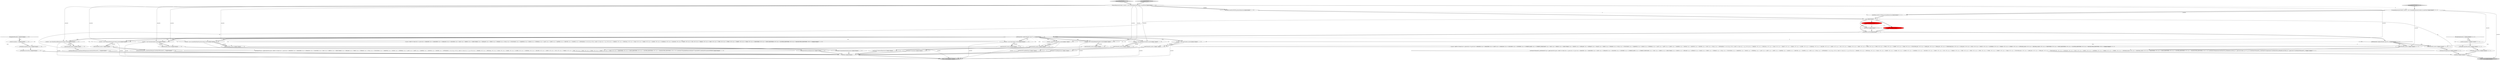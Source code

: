digraph {
5 [style = filled, label = "_localctx = new ConstantDefaultContext(_localctx)@@@31@@@['1', '1', '0']", fillcolor = white, shape = ellipse image = "AAA0AAABBB1BBB"];
8 [style = filled, label = "{setState(588)match(T__0)setState(589)expression()setState(590)match(T__1)}@@@82@@@['1', '1', '0']", fillcolor = white, shape = ellipse image = "AAA0AAABBB1BBB"];
28 [style = filled, label = "{exitRule()}@@@98@@@['1', '1', '0']", fillcolor = white, shape = ellipse image = "AAA0AAABBB1BBB"];
40 [style = filled, label = "{setState(579)_la = _input.LA(1)if ((((_la) & ~0x3f) == 0 && ((1L << _la) & ((1L << ANALYZE) | (1L << ANALYZED) | (1L << CATALOGS) | (1L << COLUMNS) | (1L << DAY) | (1L << DEBUG) | (1L << EXECUTABLE) | (1L << EXPLAIN) | (1L << FIRST) | (1L << FORMAT) | (1L << FULL) | (1L << FUNCTIONS) | (1L << GRAPHVIZ) | (1L << HOUR) | (1L << INTERVAL) | (1L << LAST) | (1L << LIMIT) | (1L << MAPPED) | (1L << MINUTE) | (1L << MONTH) | (1L << OPTIMIZED))) != 0) || ((((_la - 67)) & ~0x3f) == 0 && ((1L << (_la - 67)) & ((1L << (PARSED - 67)) | (1L << (PHYSICAL - 67)) | (1L << (PLAN - 67)) | (1L << (RLIKE - 67)) | (1L << (QUERY - 67)) | (1L << (SCHEMAS - 67)) | (1L << (SECOND - 67)) | (1L << (SHOW - 67)) | (1L << (SYS - 67)) | (1L << (TABLES - 67)) | (1L << (TEXT - 67)) | (1L << (TYPE - 67)) | (1L << (TYPES - 67)) | (1L << (VERIFY - 67)) | (1L << (YEAR - 67)) | (1L << (IDENTIFIER - 67)) | (1L << (DIGIT_IDENTIFIER - 67)) | (1L << (QUOTED_IDENTIFIER - 67)) | (1L << (BACKQUOTED_IDENTIFIER - 67)))) != 0)) {{setState(576)qualifiedName()setState(577)match(DOT)}}setState(581)match(ASTERISK)}@@@40@@@['1', '1', '0']", fillcolor = white, shape = ellipse image = "AAA0AAABBB1BBB"];
24 [style = filled, label = "{setState(587)qualifiedName()}@@@75@@@['1', '1', '0']", fillcolor = white, shape = ellipse image = "AAA0AAABBB1BBB"];
22 [style = filled, label = "return _localctx@@@101@@@['1', '1', '0']", fillcolor = lightgray, shape = ellipse image = "AAA0AAABBB1BBB"];
44 [style = filled, label = "{exitRule()}@@@55@@@['0', '0', '1']", fillcolor = white, shape = ellipse image = "AAA0AAABBB3BBB"];
9 [style = filled, label = "_localctx = new StarContext(_localctx)@@@38@@@['1', '1', '0']", fillcolor = white, shape = ellipse image = "AAA0AAABBB1BBB"];
46 [style = filled, label = "groupingExpressions['0', '0', '1']", fillcolor = lightgray, shape = diamond image = "AAA0AAABBB3BBB"];
14 [style = filled, label = "int _la@@@5@@@['1', '1', '1']", fillcolor = white, shape = ellipse image = "AAA0AAABBB1BBB"];
51 [style = filled, label = "return _localctx@@@58@@@['0', '0', '1']", fillcolor = lightgray, shape = ellipse image = "AAA0AAABBB3BBB"];
1 [style = filled, label = "PrimaryExpressionContext _localctx = new PrimaryExpressionContext(_ctx,getState())@@@3@@@['1', '1', '0']", fillcolor = white, shape = ellipse image = "AAA0AAABBB1BBB"];
35 [style = filled, label = "_localctx.exception = re@@@94@@@['1', '1', '0']", fillcolor = white, shape = ellipse image = "AAA0AAABBB1BBB"];
47 [style = filled, label = "GroupingExpressionsContext _localctx = new GroupingExpressionsContext(_ctx,getState())@@@3@@@['0', '0', '1']", fillcolor = white, shape = ellipse image = "AAA0AAABBB3BBB"];
30 [style = filled, label = "enterOuterAlt(_localctx,9)@@@81@@@['1', '1', '0']", fillcolor = white, shape = ellipse image = "AAA0AAABBB1BBB"];
6 [style = filled, label = "enterOuterAlt(_localctx,1)@@@11@@@['1', '1', '0']", fillcolor = white, shape = ellipse image = "AAA0AAABBB1BBB"];
17 [style = filled, label = "_localctx = new ParenthesizedExpressionContext(_localctx)@@@80@@@['1', '1', '0']", fillcolor = white, shape = ellipse image = "AAA0AAABBB1BBB"];
29 [style = filled, label = "enterOuterAlt(_localctx,6)@@@56@@@['1', '1', '0']", fillcolor = white, shape = ellipse image = "AAA0AAABBB1BBB"];
58 [style = filled, label = "enterOuterAlt(_localctx,1)@@@10@@@['0', '0', '1']", fillcolor = white, shape = ellipse image = "AAA0AAABBB3BBB"];
0 [style = filled, label = "enterOuterAlt(_localctx,4)@@@32@@@['1', '1', '0']", fillcolor = white, shape = ellipse image = "AAA0AAABBB1BBB"];
37 [style = filled, label = "RecognitionException re@@@93@@@['1', '1', '0']", fillcolor = white, shape = diamond image = "AAA0AAABBB1BBB"];
42 [style = filled, label = "primaryExpression['0', '1', '0']", fillcolor = lightgray, shape = diamond image = "AAA0AAABBB2BBB"];
20 [style = filled, label = "enterOuterAlt(_localctx,5)@@@39@@@['1', '1', '0']", fillcolor = white, shape = ellipse image = "AAA0AAABBB1BBB"];
15 [style = filled, label = "_localctx = new CurrentDateTimeFunctionContext(_localctx)@@@24@@@['1', '1', '0']", fillcolor = white, shape = ellipse image = "AAA0AAABBB1BBB"];
4 [style = filled, label = "{setState(575)constant()}@@@33@@@['1', '1', '0']", fillcolor = white, shape = ellipse image = "AAA0AAABBB1BBB"];
54 [style = filled, label = "_errHandler.recover(this,re)@@@53@@@['0', '0', '1']", fillcolor = white, shape = ellipse image = "AAA0AAABBB3BBB"];
19 [style = filled, label = "_localctx = new ExtractContext(_localctx)@@@17@@@['1', '1', '0']", fillcolor = white, shape = ellipse image = "AAA0AAABBB1BBB"];
27 [style = filled, label = "getInterpreter().adaptivePredict(_input,79,_ctx)@@@9@@@['1', '1', '0']", fillcolor = white, shape = diamond image = "AAA0AAABBB1BBB"];
39 [style = filled, label = "_localctx = new CastContext(_localctx)@@@10@@@['1', '1', '0']", fillcolor = white, shape = ellipse image = "AAA0AAABBB1BBB"];
50 [style = filled, label = "{setState(330)expression()}@@@43@@@['0', '0', '1']", fillcolor = white, shape = ellipse image = "AAA0AAABBB3BBB"];
21 [style = filled, label = "_errHandler.reportError(this,re)@@@95@@@['1', '1', '0']", fillcolor = white, shape = ellipse image = "AAA0AAABBB1BBB"];
3 [style = filled, label = "_errHandler.sync(this)@@@8@@@['1', '1', '1']", fillcolor = white, shape = ellipse image = "AAA0AAABBB1BBB"];
10 [style = filled, label = "enterOuterAlt(_localctx,2)@@@18@@@['1', '1', '0']", fillcolor = white, shape = ellipse image = "AAA0AAABBB1BBB"];
49 [style = filled, label = "setState(331)@@@7@@@['0', '0', '1']", fillcolor = white, shape = ellipse image = "AAA0AAABBB3BBB"];
16 [style = filled, label = "enterOuterAlt(_localctx,3)@@@25@@@['1', '1', '0']", fillcolor = white, shape = ellipse image = "AAA0AAABBB1BBB"];
48 [style = filled, label = "enterOuterAlt(_localctx,2)@@@42@@@['0', '0', '1']", fillcolor = white, shape = ellipse image = "AAA0AAABBB3BBB"];
53 [style = filled, label = "(((_la) & ~0x3f) == 0 && ((1L << _la) & ((1L << T__0) | (1L << ANALYZE) | (1L << ANALYZED) | (1L << CAST) | (1L << CATALOGS) | (1L << COLUMNS) | (1L << CONVERT) | (1L << CURRENT_DATE) | (1L << CURRENT_TIMESTAMP) | (1L << DAY) | (1L << DEBUG) | (1L << EXECUTABLE) | (1L << EXISTS) | (1L << EXPLAIN) | (1L << EXTRACT) | (1L << FALSE) | (1L << FIRST) | (1L << FORMAT) | (1L << FULL) | (1L << FUNCTIONS) | (1L << GRAPHVIZ) | (1L << HOUR) | (1L << INTERVAL) | (1L << LAST) | (1L << LEFT) | (1L << LIMIT) | (1L << MAPPED) | (1L << MATCH) | (1L << MINUTE) | (1L << MONTH) | (1L << NOT) | (1L << NULL) | (1L << OPTIMIZED))) != 0) || ((((_la - 67)) & ~0x3f) == 0 && ((1L << (_la - 67)) & ((1L << (PARSED - 67)) | (1L << (PHYSICAL - 67)) | (1L << (PLAN - 67)) | (1L << (RIGHT - 67)) | (1L << (RLIKE - 67)) | (1L << (QUERY - 67)) | (1L << (SCHEMAS - 67)) | (1L << (SECOND - 67)) | (1L << (SHOW - 67)) | (1L << (SYS - 67)) | (1L << (TABLES - 67)) | (1L << (TEXT - 67)) | (1L << (TRUE - 67)) | (1L << (TYPE - 67)) | (1L << (TYPES - 67)) | (1L << (VERIFY - 67)) | (1L << (YEAR - 67)) | (1L << (FUNCTION_ESC - 67)) | (1L << (DATE_ESC - 67)) | (1L << (TIME_ESC - 67)) | (1L << (TIMESTAMP_ESC - 67)) | (1L << (GUID_ESC - 67)) | (1L << (PLUS - 67)) | (1L << (MINUS - 67)) | (1L << (ASTERISK - 67)) | (1L << (PARAM - 67)) | (1L << (STRING - 67)) | (1L << (INTEGER_VALUE - 67)) | (1L << (DECIMAL_VALUE - 67)) | (1L << (IDENTIFIER - 67)) | (1L << (DIGIT_IDENTIFIER - 67)) | (1L << (QUOTED_IDENTIFIER - 67)) | (1L << (BACKQUOTED_IDENTIFIER - 67)))) != 0)@@@16@@@['0', '0', '1']", fillcolor = white, shape = diamond image = "AAA0AAABBB3BBB"];
23 [style = filled, label = "enterRule(_localctx,60,RULE_primaryExpression)@@@4@@@['1', '1', '0']", fillcolor = white, shape = ellipse image = "AAA0AAABBB1BBB"];
7 [style = filled, label = "setState(589)@@@7@@@['1', '0', '0']", fillcolor = red, shape = ellipse image = "AAA1AAABBB1BBB"];
34 [style = filled, label = "{setState(572)castExpression()}@@@12@@@['1', '1', '0']", fillcolor = white, shape = ellipse image = "AAA0AAABBB1BBB"];
52 [style = filled, label = "{setState(318)match(T__0)setState(327)_la = _input.LA(1)if ((((_la) & ~0x3f) == 0 && ((1L << _la) & ((1L << T__0) | (1L << ANALYZE) | (1L << ANALYZED) | (1L << CAST) | (1L << CATALOGS) | (1L << COLUMNS) | (1L << CONVERT) | (1L << CURRENT_DATE) | (1L << CURRENT_TIMESTAMP) | (1L << DAY) | (1L << DEBUG) | (1L << EXECUTABLE) | (1L << EXISTS) | (1L << EXPLAIN) | (1L << EXTRACT) | (1L << FALSE) | (1L << FIRST) | (1L << FORMAT) | (1L << FULL) | (1L << FUNCTIONS) | (1L << GRAPHVIZ) | (1L << HOUR) | (1L << INTERVAL) | (1L << LAST) | (1L << LEFT) | (1L << LIMIT) | (1L << MAPPED) | (1L << MATCH) | (1L << MINUTE) | (1L << MONTH) | (1L << NOT) | (1L << NULL) | (1L << OPTIMIZED))) != 0) || ((((_la - 67)) & ~0x3f) == 0 && ((1L << (_la - 67)) & ((1L << (PARSED - 67)) | (1L << (PHYSICAL - 67)) | (1L << (PLAN - 67)) | (1L << (RIGHT - 67)) | (1L << (RLIKE - 67)) | (1L << (QUERY - 67)) | (1L << (SCHEMAS - 67)) | (1L << (SECOND - 67)) | (1L << (SHOW - 67)) | (1L << (SYS - 67)) | (1L << (TABLES - 67)) | (1L << (TEXT - 67)) | (1L << (TRUE - 67)) | (1L << (TYPE - 67)) | (1L << (TYPES - 67)) | (1L << (VERIFY - 67)) | (1L << (YEAR - 67)) | (1L << (FUNCTION_ESC - 67)) | (1L << (DATE_ESC - 67)) | (1L << (TIME_ESC - 67)) | (1L << (TIMESTAMP_ESC - 67)) | (1L << (GUID_ESC - 67)) | (1L << (PLUS - 67)) | (1L << (MINUS - 67)) | (1L << (ASTERISK - 67)) | (1L << (PARAM - 67)) | (1L << (STRING - 67)) | (1L << (INTEGER_VALUE - 67)) | (1L << (DECIMAL_VALUE - 67)) | (1L << (IDENTIFIER - 67)) | (1L << (DIGIT_IDENTIFIER - 67)) | (1L << (QUOTED_IDENTIFIER - 67)) | (1L << (BACKQUOTED_IDENTIFIER - 67)))) != 0)) {{setState(319)expression()setState(324)_errHandler.sync(this)_la = _input.LA(1)while (_la == T__2) {{{setState(320)match(T__2)setState(321)expression()}}setState(326)_errHandler.sync(this)_la = _input.LA(1)}}}setState(329)match(T__1)}@@@11@@@['0', '0', '1']", fillcolor = white, shape = ellipse image = "AAA0AAABBB3BBB"];
18 [style = filled, label = "enterOuterAlt(_localctx,8)@@@74@@@['1', '1', '0']", fillcolor = white, shape = ellipse image = "AAA0AAABBB1BBB"];
33 [style = filled, label = "{setState(582)functionExpression()}@@@57@@@['1', '1', '0']", fillcolor = white, shape = ellipse image = "AAA0AAABBB1BBB"];
11 [style = filled, label = "{setState(574)builtinDateTimeFunction()}@@@26@@@['1', '1', '0']", fillcolor = white, shape = ellipse image = "AAA0AAABBB1BBB"];
32 [style = filled, label = "primaryExpression['1', '0', '0']", fillcolor = lightgray, shape = diamond image = "AAA0AAABBB1BBB"];
57 [style = filled, label = "_errHandler.reportError(this,re)@@@52@@@['0', '0', '1']", fillcolor = white, shape = ellipse image = "AAA0AAABBB3BBB"];
41 [style = filled, label = "setState(592)@@@7@@@['0', '1', '0']", fillcolor = red, shape = ellipse image = "AAA1AAABBB2BBB"];
43 [style = filled, label = "RecognitionException re@@@50@@@['0', '0', '1']", fillcolor = white, shape = diamond image = "AAA0AAABBB3BBB"];
2 [style = filled, label = "_localctx = new SubqueryExpressionContext(_localctx)@@@62@@@['1', '1', '0']", fillcolor = white, shape = ellipse image = "AAA0AAABBB1BBB"];
56 [style = filled, label = "_localctx.exception = re@@@51@@@['0', '0', '1']", fillcolor = white, shape = ellipse image = "AAA0AAABBB3BBB"];
36 [style = filled, label = "_localctx = new FunctionContext(_localctx)@@@55@@@['1', '1', '0']", fillcolor = white, shape = ellipse image = "AAA0AAABBB1BBB"];
31 [style = filled, label = "enterOuterAlt(_localctx,7)@@@63@@@['1', '1', '0']", fillcolor = white, shape = ellipse image = "AAA0AAABBB1BBB"];
25 [style = filled, label = "{setState(583)match(T__0)setState(584)query()setState(585)match(T__1)}@@@64@@@['1', '1', '0']", fillcolor = white, shape = ellipse image = "AAA0AAABBB1BBB"];
13 [style = filled, label = "_localctx = new DereferenceContext(_localctx)@@@73@@@['1', '1', '0']", fillcolor = white, shape = ellipse image = "AAA0AAABBB1BBB"];
55 [style = filled, label = "getInterpreter().adaptivePredict(_input,40,_ctx)@@@9@@@['0', '0', '1']", fillcolor = white, shape = diamond image = "AAA0AAABBB3BBB"];
26 [style = filled, label = "_errHandler.recover(this,re)@@@96@@@['1', '1', '0']", fillcolor = white, shape = ellipse image = "AAA0AAABBB1BBB"];
38 [style = filled, label = "(((_la) & ~0x3f) == 0 && ((1L << _la) & ((1L << ANALYZE) | (1L << ANALYZED) | (1L << CATALOGS) | (1L << COLUMNS) | (1L << DAY) | (1L << DEBUG) | (1L << EXECUTABLE) | (1L << EXPLAIN) | (1L << FIRST) | (1L << FORMAT) | (1L << FULL) | (1L << FUNCTIONS) | (1L << GRAPHVIZ) | (1L << HOUR) | (1L << INTERVAL) | (1L << LAST) | (1L << LIMIT) | (1L << MAPPED) | (1L << MINUTE) | (1L << MONTH) | (1L << OPTIMIZED))) != 0) || ((((_la - 67)) & ~0x3f) == 0 && ((1L << (_la - 67)) & ((1L << (PARSED - 67)) | (1L << (PHYSICAL - 67)) | (1L << (PLAN - 67)) | (1L << (RLIKE - 67)) | (1L << (QUERY - 67)) | (1L << (SCHEMAS - 67)) | (1L << (SECOND - 67)) | (1L << (SHOW - 67)) | (1L << (SYS - 67)) | (1L << (TABLES - 67)) | (1L << (TEXT - 67)) | (1L << (TYPE - 67)) | (1L << (TYPES - 67)) | (1L << (VERIFY - 67)) | (1L << (YEAR - 67)) | (1L << (IDENTIFIER - 67)) | (1L << (DIGIT_IDENTIFIER - 67)) | (1L << (QUOTED_IDENTIFIER - 67)) | (1L << (BACKQUOTED_IDENTIFIER - 67)))) != 0)@@@43@@@['1', '1', '0']", fillcolor = white, shape = diamond image = "AAA0AAABBB1BBB"];
45 [style = filled, label = "enterRule(_localctx,24,RULE_groupingExpressions)@@@4@@@['0', '0', '1']", fillcolor = white, shape = ellipse image = "AAA0AAABBB3BBB"];
12 [style = filled, label = "{setState(573)extractExpression()}@@@19@@@['1', '1', '0']", fillcolor = white, shape = ellipse image = "AAA0AAABBB1BBB"];
27->13 [style = bold, label=""];
52->44 [style = bold, label=""];
2->22 [style = solid, label="_localctx"];
43->56 [style = dotted, label="true"];
36->29 [style = bold, label=""];
15->22 [style = solid, label="_localctx"];
50->44 [style = bold, label=""];
27->9 [style = bold, label=""];
7->49 [style = dashed, label="0"];
39->6 [style = bold, label=""];
36->22 [style = solid, label="_localctx"];
27->2 [style = dotted, label="true"];
27->15 [style = dotted, label="true"];
9->22 [style = solid, label="_localctx"];
27->19 [style = dotted, label="true"];
27->15 [style = bold, label=""];
1->23 [style = bold, label=""];
14->7 [style = bold, label=""];
3->27 [style = bold, label=""];
9->20 [style = solid, label="_localctx"];
44->51 [style = bold, label=""];
55->48 [style = bold, label=""];
21->26 [style = bold, label=""];
15->16 [style = solid, label="_localctx"];
5->0 [style = bold, label=""];
10->12 [style = bold, label=""];
27->9 [style = dotted, label="true"];
47->51 [style = solid, label="_localctx"];
27->17 [style = bold, label=""];
43->54 [style = dotted, label="true"];
13->18 [style = solid, label="_localctx"];
42->1 [style = bold, label=""];
27->19 [style = bold, label=""];
26->28 [style = bold, label=""];
27->5 [style = bold, label=""];
30->8 [style = bold, label=""];
39->22 [style = solid, label="_localctx"];
27->18 [style = dotted, label="true"];
27->2 [style = bold, label=""];
27->36 [style = dotted, label="true"];
55->48 [style = dotted, label="true"];
1->13 [style = solid, label="_localctx"];
2->31 [style = bold, label=""];
19->10 [style = solid, label="_localctx"];
57->54 [style = bold, label=""];
11->28 [style = bold, label=""];
24->28 [style = bold, label=""];
8->28 [style = bold, label=""];
25->28 [style = bold, label=""];
12->28 [style = bold, label=""];
13->22 [style = solid, label="_localctx"];
33->28 [style = bold, label=""];
48->50 [style = bold, label=""];
56->57 [style = bold, label=""];
1->39 [style = solid, label="_localctx"];
35->21 [style = bold, label=""];
23->14 [style = bold, label=""];
47->45 [style = solid, label="_localctx"];
47->58 [style = solid, label="_localctx"];
45->14 [style = bold, label=""];
1->47 [style = dashed, label="0"];
1->23 [style = solid, label="_localctx"];
27->29 [style = dotted, label="true"];
54->44 [style = bold, label=""];
27->20 [style = dotted, label="true"];
1->17 [style = solid, label="_localctx"];
55->53 [style = dotted, label="true"];
49->3 [style = bold, label=""];
39->58 [style = dashed, label="0"];
39->6 [style = solid, label="_localctx"];
27->55 [style = dashed, label="0"];
13->18 [style = bold, label=""];
18->24 [style = bold, label=""];
31->25 [style = bold, label=""];
55->58 [style = dotted, label="true"];
1->9 [style = solid, label="_localctx"];
6->34 [style = bold, label=""];
27->39 [style = dotted, label="true"];
27->38 [style = dotted, label="true"];
19->10 [style = bold, label=""];
9->20 [style = bold, label=""];
1->5 [style = solid, label="_localctx"];
27->13 [style = dotted, label="true"];
13->48 [style = dashed, label="0"];
3->55 [style = bold, label=""];
5->22 [style = solid, label="_localctx"];
1->19 [style = solid, label="_localctx"];
34->28 [style = bold, label=""];
37->35 [style = dotted, label="true"];
27->39 [style = bold, label=""];
1->15 [style = solid, label="_localctx"];
37->26 [style = dotted, label="true"];
27->31 [style = dotted, label="true"];
17->22 [style = solid, label="_localctx"];
32->1 [style = bold, label=""];
36->29 [style = solid, label="_localctx"];
2->31 [style = solid, label="_localctx"];
7->41 [style = dashed, label="0"];
47->45 [style = bold, label=""];
37->35 [style = bold, label=""];
27->17 [style = dotted, label="true"];
14->41 [style = bold, label=""];
28->22 [style = bold, label=""];
27->16 [style = dotted, label="true"];
27->5 [style = dotted, label="true"];
27->36 [style = bold, label=""];
16->11 [style = bold, label=""];
14->49 [style = bold, label=""];
41->3 [style = bold, label=""];
37->21 [style = dotted, label="true"];
23->45 [style = dashed, label="0"];
27->10 [style = dotted, label="true"];
17->30 [style = bold, label=""];
40->28 [style = bold, label=""];
15->16 [style = bold, label=""];
5->0 [style = solid, label="_localctx"];
46->47 [style = bold, label=""];
7->3 [style = bold, label=""];
4->28 [style = bold, label=""];
14->52 [style = solid, label="_la"];
19->22 [style = solid, label="_localctx"];
27->30 [style = dotted, label="true"];
20->40 [style = bold, label=""];
1->36 [style = solid, label="_localctx"];
29->33 [style = bold, label=""];
27->0 [style = dotted, label="true"];
0->4 [style = bold, label=""];
47->48 [style = solid, label="_localctx"];
58->52 [style = bold, label=""];
17->30 [style = solid, label="_localctx"];
27->6 [style = dotted, label="true"];
14->40 [style = solid, label="_la"];
55->58 [style = bold, label=""];
43->56 [style = bold, label=""];
43->57 [style = dotted, label="true"];
1->2 [style = solid, label="_localctx"];
}
